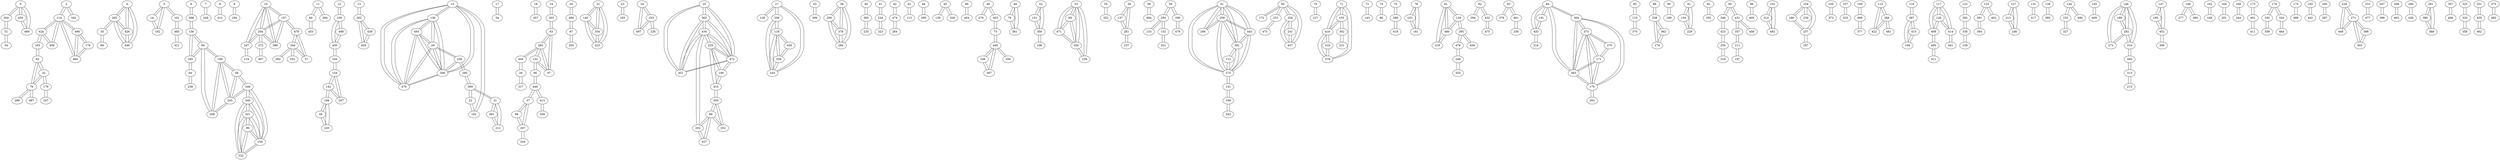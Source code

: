 graph a { 
0--304;
0--450;
0--469;
2--114;
2--342;
4--265;
4--426;
4--446;
5--14;
5--101;
5--182;
6--368;
7--349;
8--412;
9--184;
10--157;
10--204;
10--247;
10--386;
11--60;
11--394;
12--100;
13--262;
14--5;
14--182;
15--130;
15--181;
15--306;
15--470;
17--54;
18--457;
19--203;
20--486;
21--140;
21--223;
21--354;
22--181;
22--369;
23--193;
24--233;
24--497;
25--363;
25--451;
25--472;
26--317;
26--444;
27--126;
27--209;
27--243;
29--130;
29--256;
29--306;
29--470;
29--493;
31--212;
31--369;
31--491;
32--62;
32--79;
32--179;
33--399;
34--51;
35--89;
35--265;
36--269;
36--284;
36--378;
37--98;
37--207;
37--449;
38--199;
38--245;
38--348;
39--198;
39--220;
40--365;
41--234;
42--474;
43--113;
44--395;
45--139;
45--329;
46--404;
48--276;
48--403;
49--76;
49--361;
51--34;
51--304;
52--151;
52--300;
53--68;
53--239;
53--326;
53--471;
54--17;
55--352;
56--137;
56--261;
57--344;
57--478;
58--494;
59--254;
59--290;
60--11;
60--453;
61--259;
61--266;
61--275;
61--391;
61--443;
62--32;
62--79;
62--163;
63--97;
63--203;
63--283;
64--185;
64--238;
65--172;
65--251;
65--328;
65--437;
66--132;
66--449;
68--53;
68--326;
68--471;
70--227;
71--155;
71--379;
71--416;
72--143;
73--403;
73--440;
74--86;
75--288;
76--49;
76--361;
78--103;
78--161;
79--32;
79--62;
79--289;
79--487;
80--158;
80--222;
80--321;
81--129;
81--218;
81--480;
82--294;
82--432;
83--376;
83--461;
84--191;
84--364;
84--383;
84--433;
85--110;
86--74;
87--350;
87--486;
88--258;
89--35;
90--189;
91--134;
91--229;
92--292;
94--136;
94--185;
94--199;
94--208;
95--346;
95--431;
96--405;
97--63;
97--132;
97--283;
98--37;
98--207;
99--202;
99--252;
99--305;
99--427;
100--12;
100--430;
100--498;
101--5;
101--485;
102--314;
102--492;
103--78;
103--161;
104--186;
104--230;
104--257;
105--372;
106--397;
106--440;
107--320;
109--499;
110--85;
110--370;
112--275;
112--391;
113--43;
114--2;
114--424;
114--456;
114--460;
114--496;
115--366;
115--422;
116--387;
117--128;
117--408;
117--414;
118--209;
118--243;
118--359;
118--436;
119--247;
122--392;
123--381;
123--402;
126--27;
127--213;
127--246;
128--117;
128--408;
128--414;
129--81;
129--295;
129--480;
130--15;
130--29;
130--306;
130--470;
130--493;
131--217;
132--66;
132--97;
132--283;
133--254;
134--91;
134--229;
136--94;
136--185;
136--368;
137--56;
137--261;
138--385;
139--45;
140--21;
140--223;
140--354;
141--169;
141--275;
142--154;
142--198;
142--297;
143--72;
144--232;
144--490;
145--409;
146--180;
146--273;
146--282;
146--310;
147--195;
147--452;
148--277;
148--360;
151--52;
151--300;
152--254;
152--351;
154--142;
154--165;
154--297;
155--71;
155--302;
155--416;
157--10;
157--204;
157--386;
157--478;
158--80;
158--222;
158--321;
158--340;
158--348;
159--330;
161--78;
161--103;
162--249;
163--62;
163--424;
164--201;
165--154;
165--430;
167--179;
168--244;
169--141;
169--343;
170--171;
170--263;
170--364;
170--373;
170--383;
171--170;
171--270;
171--373;
171--383;
172--65;
173--401;
174--192;
174--324;
175--488;
176--460;
176--496;
179--32;
179--167;
180--146;
180--282;
181--15;
181--22;
182--5;
182--14;
183--442;
184--9;
185--64;
185--94;
185--136;
186--104;
186--257;
187--257;
189--90;
190--225;
190--410;
190--472;
191--84;
191--433;
192--174;
192--309;
193--23;
194--387;
194--415;
195--147;
195--452;
196--300;
197--211;
198--39;
198--142;
198--220;
199--38;
199--94;
199--208;
199--245;
200--287;
201--164;
202--99;
202--427;
202--434;
203--19;
203--63;
204--10;
204--157;
204--247;
204--272;
204--386;
207--37;
207--98;
207--334;
208--94;
208--199;
208--245;
209--27;
209--118;
209--243;
211--197;
211--357;
212--31;
212--491;
213--127;
213--246;
215--313;
216--433;
217--131;
218--81;
218--480;
220--39;
220--198;
222--80;
222--158;
222--321;
222--340;
223--21;
223--140;
223--354;
225--190;
225--410;
225--434;
225--472;
226--233;
227--70;
228--271;
228--448;
229--91;
229--134;
230--104;
231--302;
232--144;
232--327;
233--24;
233--226;
233--497;
234--41;
234--323;
235--365;
236--461;
237--261;
238--64;
239--53;
239--326;
241--328;
241--437;
243--27;
243--118;
243--209;
243--359;
244--168;
245--38;
245--199;
245--208;
245--348;
246--127;
246--213;
247--10;
247--119;
247--204;
248--355;
248--476;
249--162;
251--65;
251--473;
252--99;
252--305;
253--477;
254--59;
254--133;
254--152;
255--316;
255--423;
256--29;
256--285;
256--306;
257--104;
257--186;
257--187;
258--88;
258--274;
258--362;
259--61;
259--266;
259--275;
259--391;
259--443;
260--310;
260--313;
261--56;
261--137;
261--237;
262--13;
262--429;
262--438;
263--170;
264--474;
265--4;
265--35;
265--426;
265--446;
266--61;
266--259;
267--396;
268--463;
269--36;
269--284;
269--378;
270--171;
270--373;
271--228;
271--303;
271--398;
271--448;
272--204;
272--407;
273--146;
273--282;
274--258;
274--362;
275--61;
275--112;
275--141;
275--259;
275--391;
275--443;
276--48;
277--148;
280--428;
282--146;
282--180;
282--273;
282--310;
283--63;
283--97;
283--132;
283--444;
284--36;
284--269;
284--378;
285--256;
285--369;
287--200;
288--75;
288--418;
289--79;
290--59;
290--479;
291--380;
291--389;
292--92;
294--82;
295--129;
295--459;
295--476;
297--142;
297--154;
300--52;
300--151;
300--196;
302--155;
302--231;
303--271;
303--398;
304--0;
304--51;
305--99;
305--252;
305--410;
306--15;
306--29;
306--130;
306--256;
306--470;
306--493;
307--466;
309--192;
310--146;
310--260;
310--282;
311--495;
313--215;
313--260;
314--102;
314--492;
316--255;
317--26;
319--379;
319--416;
320--107;
321--80;
321--158;
321--222;
321--340;
323--234;
324--174;
324--464;
325--333;
326--53;
326--68;
326--239;
326--471;
327--232;
328--65;
328--241;
328--437;
329--45;
330--159;
330--392;
331--435;
332--344;
333--325;
333--358;
334--207;
339--413;
340--158;
340--222;
340--321;
340--348;
342--2;
343--169;
344--57;
344--332;
344--382;
344--478;
346--95;
346--423;
348--38;
348--158;
348--245;
348--340;
349--7;
350--87;
351--152;
352--55;
354--21;
354--140;
354--223;
355--248;
356--440;
357--211;
357--431;
358--333;
359--118;
359--243;
359--436;
360--148;
361--49;
361--76;
362--258;
362--274;
363--25;
363--434;
363--451;
363--472;
364--84;
364--170;
364--373;
364--383;
365--40;
365--235;
366--115;
366--422;
366--481;
368--6;
368--136;
369--22;
369--31;
369--285;
370--110;
372--105;
373--170;
373--171;
373--270;
373--364;
373--383;
375--483;
376--83;
377--499;
378--36;
378--269;
378--284;
379--71;
379--319;
379--416;
380--291;
380--389;
381--123;
381--384;
382--344;
383--84;
383--170;
383--171;
383--364;
383--373;
384--381;
385--138;
386--10;
386--157;
386--204;
387--116;
387--194;
387--415;
389--291;
389--380;
390--452;
391--61;
391--112;
391--259;
391--275;
391--443;
392--122;
392--330;
394--11;
395--44;
396--267;
397--106;
397--440;
398--271;
398--303;
399--33;
401--173;
401--411;
402--123;
403--48;
403--73;
404--46;
405--96;
407--272;
408--117;
408--128;
408--495;
409--145;
410--190;
410--225;
410--305;
411--401;
412--8;
413--339;
413--449;
414--117;
414--128;
414--441;
415--194;
415--387;
416--71;
416--155;
416--319;
416--379;
418--288;
421--485;
422--115;
422--366;
423--255;
423--346;
424--114;
424--163;
424--456;
426--4;
426--265;
426--446;
427--99;
427--202;
428--280;
429--262;
429--438;
430--100;
430--165;
430--498;
431--95;
431--357;
431--458;
432--82;
432--475;
433--84;
433--191;
433--216;
434--202;
434--225;
434--363;
434--451;
434--472;
435--331;
435--462;
436--118;
436--359;
437--65;
437--241;
437--328;
438--262;
438--429;
440--73;
440--106;
440--356;
440--397;
441--414;
442--183;
443--61;
443--259;
443--275;
443--391;
444--26;
444--283;
446--4;
446--265;
446--426;
448--228;
448--271;
449--37;
449--66;
449--413;
450--0;
450--469;
451--25;
451--363;
451--434;
451--472;
452--147;
452--195;
452--390;
453--60;
456--114;
456--424;
457--18;
458--431;
459--295;
460--114;
460--176;
460--496;
461--83;
461--236;
462--435;
463--268;
464--324;
466--307;
469--0;
469--450;
470--15;
470--29;
470--130;
470--306;
470--493;
471--53;
471--68;
471--326;
472--25;
472--190;
472--225;
472--363;
472--434;
472--451;
473--251;
474--42;
474--264;
475--432;
476--248;
476--295;
477--253;
478--57;
478--157;
478--344;
479--290;
480--81;
480--129;
480--218;
481--366;
483--375;
485--101;
485--421;
486--20;
486--87;
487--79;
488--175;
490--144;
491--31;
491--212;
492--102;
492--314;
493--29;
493--130;
493--306;
493--470;
494--58;
495--311;
495--408;
496--114;
496--176;
496--460;
497--24;
497--233;
498--100;
498--430;
499--109;
499--377;
}